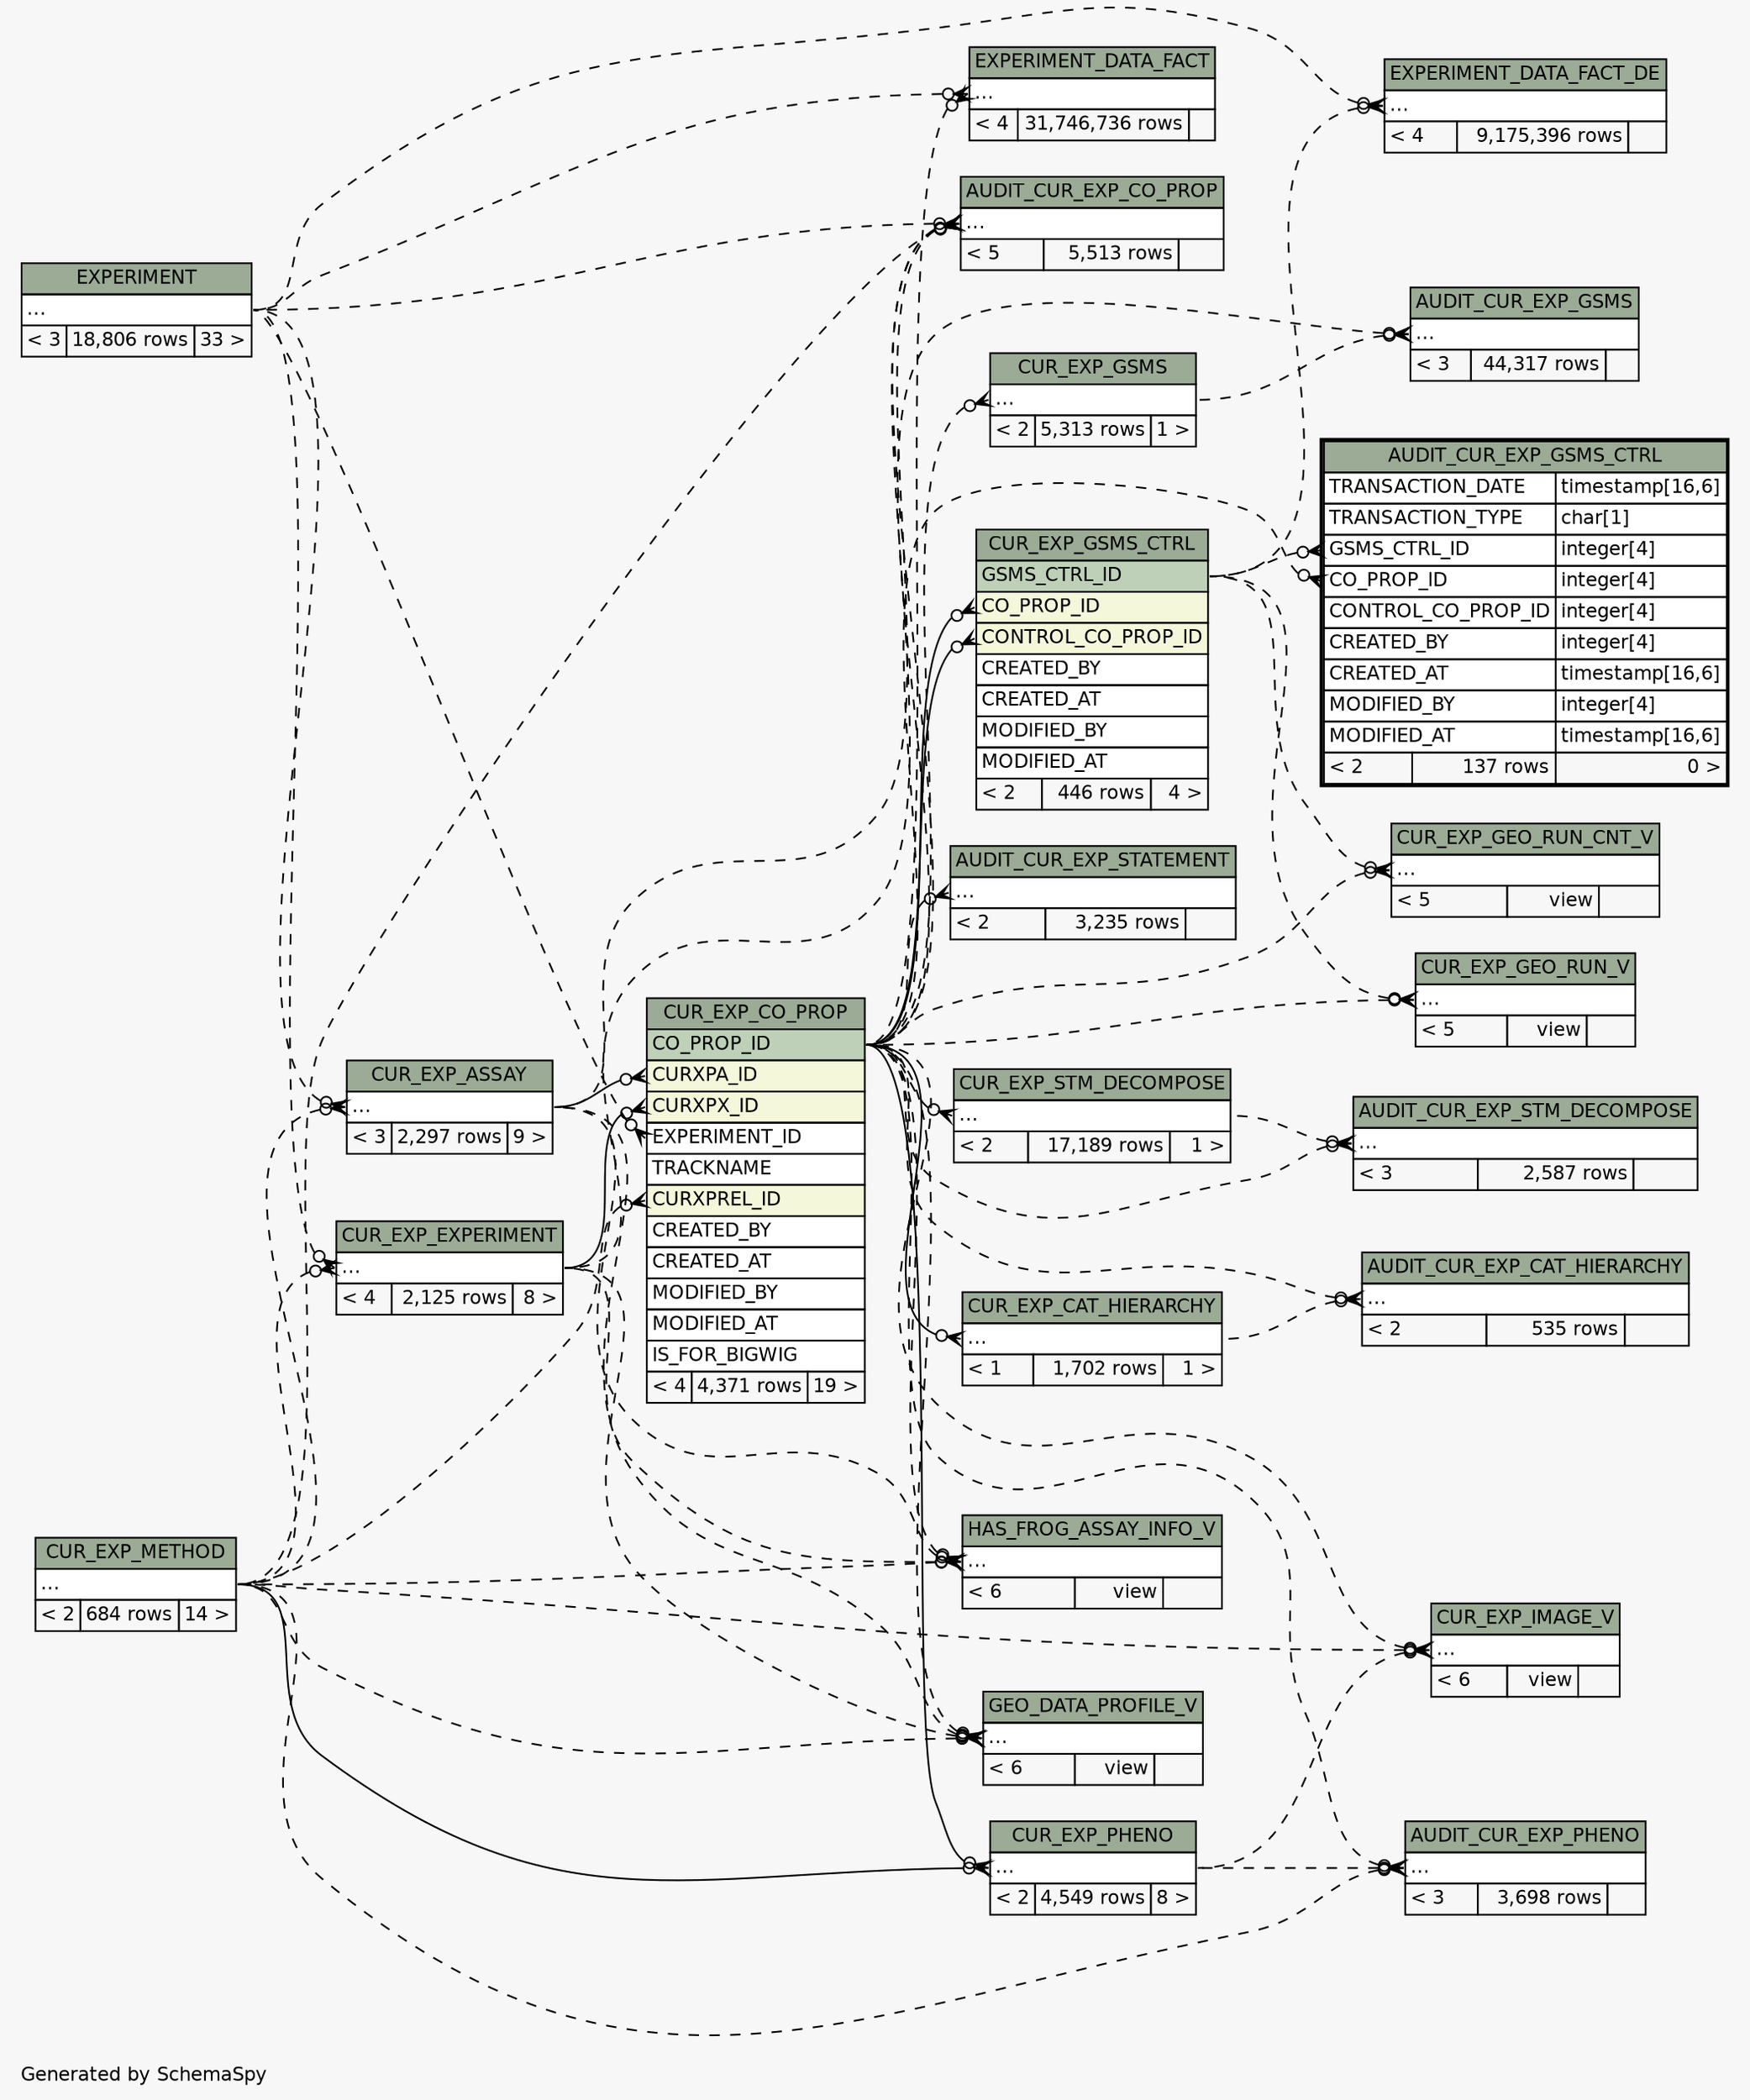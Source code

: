 // dot 2.38.0 on Windows 10 10.0
// SchemaSpy rev Unknown
digraph "impliedTwoDegreesRelationshipsDiagram" {
  graph [
    rankdir="RL"
    bgcolor="#f7f7f7"
    label="\nGenerated by SchemaSpy"
    labeljust="l"
    nodesep="0.18"
    ranksep="0.46"
    fontname="Helvetica"
    fontsize="11"
  ];
  node [
    fontname="Helvetica"
    fontsize="11"
    shape="plaintext"
  ];
  edge [
    arrowsize="0.8"
  ];
  "AUDIT_CUR_EXP_CAT_HIERARCHY":"elipses":w -> "CUR_EXP_CAT_HIERARCHY":"elipses":e [arrowhead=none dir=back arrowtail=crowodot style=dashed];
  "AUDIT_CUR_EXP_CAT_HIERARCHY":"elipses":w -> "CUR_EXP_CO_PROP":"CO_PROP_ID":e [arrowhead=none dir=back arrowtail=crowodot style=dashed];
  "AUDIT_CUR_EXP_CO_PROP":"elipses":w -> "CUR_EXP_CO_PROP":"CO_PROP_ID":e [arrowhead=none dir=back arrowtail=crowodot style=dashed];
  "AUDIT_CUR_EXP_CO_PROP":"elipses":w -> "CUR_EXP_ASSAY":"elipses":e [arrowhead=none dir=back arrowtail=crowodot style=dashed];
  "AUDIT_CUR_EXP_CO_PROP":"elipses":w -> "CUR_EXP_METHOD":"elipses":e [arrowhead=none dir=back arrowtail=crowodot style=dashed];
  "AUDIT_CUR_EXP_CO_PROP":"elipses":w -> "CUR_EXP_EXPERIMENT":"elipses":e [arrowhead=none dir=back arrowtail=crowodot style=dashed];
  "AUDIT_CUR_EXP_CO_PROP":"elipses":w -> "EXPERIMENT":"elipses":e [arrowhead=none dir=back arrowtail=crowodot style=dashed];
  "AUDIT_CUR_EXP_GSMS":"elipses":w -> "CUR_EXP_CO_PROP":"CO_PROP_ID":e [arrowhead=none dir=back arrowtail=crowodot style=dashed];
  "AUDIT_CUR_EXP_GSMS":"elipses":w -> "CUR_EXP_GSMS":"elipses":e [arrowhead=none dir=back arrowtail=crowodot style=dashed];
  "AUDIT_CUR_EXP_GSMS_CTRL":"CO_PROP_ID":w -> "CUR_EXP_CO_PROP":"CO_PROP_ID":e [arrowhead=none dir=back arrowtail=crowodot style=dashed];
  "AUDIT_CUR_EXP_GSMS_CTRL":"GSMS_CTRL_ID":w -> "CUR_EXP_GSMS_CTRL":"GSMS_CTRL_ID":e [arrowhead=none dir=back arrowtail=crowodot style=dashed];
  "AUDIT_CUR_EXP_PHENO":"elipses":w -> "CUR_EXP_CO_PROP":"CO_PROP_ID":e [arrowhead=none dir=back arrowtail=crowodot style=dashed];
  "AUDIT_CUR_EXP_PHENO":"elipses":w -> "CUR_EXP_METHOD":"elipses":e [arrowhead=none dir=back arrowtail=crowodot style=dashed];
  "AUDIT_CUR_EXP_PHENO":"elipses":w -> "CUR_EXP_PHENO":"elipses":e [arrowhead=none dir=back arrowtail=crowodot style=dashed];
  "AUDIT_CUR_EXP_STATEMENT":"elipses":w -> "CUR_EXP_CO_PROP":"CO_PROP_ID":e [arrowhead=none dir=back arrowtail=crowodot style=dashed];
  "AUDIT_CUR_EXP_STM_DECOMPOSE":"elipses":w -> "CUR_EXP_CO_PROP":"CO_PROP_ID":e [arrowhead=none dir=back arrowtail=crowodot style=dashed];
  "AUDIT_CUR_EXP_STM_DECOMPOSE":"elipses":w -> "CUR_EXP_STM_DECOMPOSE":"elipses":e [arrowhead=none dir=back arrowtail=crowodot style=dashed];
  "CUR_EXP_ASSAY":"elipses":w -> "CUR_EXP_METHOD":"elipses":e [arrowhead=none dir=back arrowtail=crowodot style=dashed];
  "CUR_EXP_ASSAY":"elipses":w -> "EXPERIMENT":"elipses":e [arrowhead=none dir=back arrowtail=crowodot style=dashed];
  "CUR_EXP_CAT_HIERARCHY":"elipses":w -> "CUR_EXP_CO_PROP":"CO_PROP_ID":e [arrowhead=none dir=back arrowtail=crowodot];
  "CUR_EXP_CO_PROP":"CURXPA_ID":w -> "CUR_EXP_ASSAY":"elipses":e [arrowhead=none dir=back arrowtail=crowodot];
  "CUR_EXP_CO_PROP":"CURXPREL_ID":w -> "CUR_EXP_METHOD":"elipses":e [arrowhead=none dir=back arrowtail=crowodot style=dashed];
  "CUR_EXP_CO_PROP":"CURXPX_ID":w -> "CUR_EXP_EXPERIMENT":"elipses":e [arrowhead=none dir=back arrowtail=crowodot];
  "CUR_EXP_CO_PROP":"EXPERIMENT_ID":w -> "EXPERIMENT":"elipses":e [arrowhead=none dir=back arrowtail=crowodot style=dashed];
  "CUR_EXP_EXPERIMENT":"elipses":w -> "CUR_EXP_METHOD":"elipses":e [arrowhead=none dir=back arrowtail=crowodot style=dashed];
  "CUR_EXP_EXPERIMENT":"elipses":w -> "EXPERIMENT":"elipses":e [arrowhead=none dir=back arrowtail=crowodot style=dashed];
  "CUR_EXP_GEO_RUN_CNT_V":"elipses":w -> "CUR_EXP_CO_PROP":"CO_PROP_ID":e [arrowhead=none dir=back arrowtail=crowodot style=dashed];
  "CUR_EXP_GEO_RUN_CNT_V":"elipses":w -> "CUR_EXP_GSMS_CTRL":"GSMS_CTRL_ID":e [arrowhead=none dir=back arrowtail=crowodot style=dashed];
  "CUR_EXP_GEO_RUN_V":"elipses":w -> "CUR_EXP_CO_PROP":"CO_PROP_ID":e [arrowhead=none dir=back arrowtail=crowodot style=dashed];
  "CUR_EXP_GEO_RUN_V":"elipses":w -> "CUR_EXP_GSMS_CTRL":"GSMS_CTRL_ID":e [arrowhead=none dir=back arrowtail=crowodot style=dashed];
  "CUR_EXP_GSMS":"elipses":w -> "CUR_EXP_CO_PROP":"CO_PROP_ID":e [arrowhead=none dir=back arrowtail=crowodot style=dashed];
  "CUR_EXP_GSMS_CTRL":"CO_PROP_ID":w -> "CUR_EXP_CO_PROP":"CO_PROP_ID":e [arrowhead=none dir=back arrowtail=crowodot];
  "CUR_EXP_GSMS_CTRL":"CONTROL_CO_PROP_ID":w -> "CUR_EXP_CO_PROP":"CO_PROP_ID":e [arrowhead=none dir=back arrowtail=crowodot];
  "CUR_EXP_IMAGE_V":"elipses":w -> "CUR_EXP_CO_PROP":"CO_PROP_ID":e [arrowhead=none dir=back arrowtail=crowodot style=dashed];
  "CUR_EXP_IMAGE_V":"elipses":w -> "CUR_EXP_METHOD":"elipses":e [arrowhead=none dir=back arrowtail=crowodot style=dashed];
  "CUR_EXP_IMAGE_V":"elipses":w -> "CUR_EXP_PHENO":"elipses":e [arrowhead=none dir=back arrowtail=crowodot style=dashed];
  "CUR_EXP_PHENO":"elipses":w -> "CUR_EXP_CO_PROP":"CO_PROP_ID":e [arrowhead=none dir=back arrowtail=crowodot];
  "CUR_EXP_PHENO":"elipses":w -> "CUR_EXP_METHOD":"elipses":e [arrowhead=none dir=back arrowtail=crowodot];
  "CUR_EXP_STM_DECOMPOSE":"elipses":w -> "CUR_EXP_CO_PROP":"CO_PROP_ID":e [arrowhead=none dir=back arrowtail=crowodot style=dashed];
  "EXPERIMENT_DATA_FACT":"elipses":w -> "CUR_EXP_CO_PROP":"CO_PROP_ID":e [arrowhead=none dir=back arrowtail=crowodot style=dashed];
  "EXPERIMENT_DATA_FACT":"elipses":w -> "EXPERIMENT":"elipses":e [arrowhead=none dir=back arrowtail=crowodot style=dashed];
  "EXPERIMENT_DATA_FACT_DE":"elipses":w -> "EXPERIMENT":"elipses":e [arrowhead=none dir=back arrowtail=crowodot style=dashed];
  "EXPERIMENT_DATA_FACT_DE":"elipses":w -> "CUR_EXP_GSMS_CTRL":"GSMS_CTRL_ID":e [arrowhead=none dir=back arrowtail=crowodot style=dashed];
  "GEO_DATA_PROFILE_V":"elipses":w -> "CUR_EXP_CO_PROP":"CO_PROP_ID":e [arrowhead=none dir=back arrowtail=crowodot style=dashed];
  "GEO_DATA_PROFILE_V":"elipses":w -> "CUR_EXP_ASSAY":"elipses":e [arrowhead=none dir=back arrowtail=crowodot style=dashed];
  "GEO_DATA_PROFILE_V":"elipses":w -> "CUR_EXP_METHOD":"elipses":e [arrowhead=none dir=back arrowtail=crowodot style=dashed];
  "GEO_DATA_PROFILE_V":"elipses":w -> "CUR_EXP_EXPERIMENT":"elipses":e [arrowhead=none dir=back arrowtail=crowodot style=dashed];
  "HAS_FROG_ASSAY_INFO_V":"elipses":w -> "CUR_EXP_CO_PROP":"CO_PROP_ID":e [arrowhead=none dir=back arrowtail=crowodot style=dashed];
  "HAS_FROG_ASSAY_INFO_V":"elipses":w -> "CUR_EXP_ASSAY":"elipses":e [arrowhead=none dir=back arrowtail=crowodot style=dashed];
  "HAS_FROG_ASSAY_INFO_V":"elipses":w -> "CUR_EXP_METHOD":"elipses":e [arrowhead=none dir=back arrowtail=crowodot style=dashed];
  "HAS_FROG_ASSAY_INFO_V":"elipses":w -> "CUR_EXP_EXPERIMENT":"elipses":e [arrowhead=none dir=back arrowtail=crowodot style=dashed];
  "AUDIT_CUR_EXP_CAT_HIERARCHY" [
    label=<
    <TABLE BORDER="0" CELLBORDER="1" CELLSPACING="0" BGCOLOR="#ffffff">
      <TR><TD COLSPAN="3" BGCOLOR="#9bab96" ALIGN="CENTER">AUDIT_CUR_EXP_CAT_HIERARCHY</TD></TR>
      <TR><TD PORT="elipses" COLSPAN="3" ALIGN="LEFT">...</TD></TR>
      <TR><TD ALIGN="LEFT" BGCOLOR="#f7f7f7">&lt; 2</TD><TD ALIGN="RIGHT" BGCOLOR="#f7f7f7">535 rows</TD><TD ALIGN="RIGHT" BGCOLOR="#f7f7f7">  </TD></TR>
    </TABLE>>
    URL="AUDIT_CUR_EXP_CAT_HIERARCHY.html"
    tooltip="AUDIT_CUR_EXP_CAT_HIERARCHY"
  ];
  "AUDIT_CUR_EXP_CO_PROP" [
    label=<
    <TABLE BORDER="0" CELLBORDER="1" CELLSPACING="0" BGCOLOR="#ffffff">
      <TR><TD COLSPAN="3" BGCOLOR="#9bab96" ALIGN="CENTER">AUDIT_CUR_EXP_CO_PROP</TD></TR>
      <TR><TD PORT="elipses" COLSPAN="3" ALIGN="LEFT">...</TD></TR>
      <TR><TD ALIGN="LEFT" BGCOLOR="#f7f7f7">&lt; 5</TD><TD ALIGN="RIGHT" BGCOLOR="#f7f7f7">5,513 rows</TD><TD ALIGN="RIGHT" BGCOLOR="#f7f7f7">  </TD></TR>
    </TABLE>>
    URL="AUDIT_CUR_EXP_CO_PROP.html"
    tooltip="AUDIT_CUR_EXP_CO_PROP"
  ];
  "AUDIT_CUR_EXP_GSMS" [
    label=<
    <TABLE BORDER="0" CELLBORDER="1" CELLSPACING="0" BGCOLOR="#ffffff">
      <TR><TD COLSPAN="3" BGCOLOR="#9bab96" ALIGN="CENTER">AUDIT_CUR_EXP_GSMS</TD></TR>
      <TR><TD PORT="elipses" COLSPAN="3" ALIGN="LEFT">...</TD></TR>
      <TR><TD ALIGN="LEFT" BGCOLOR="#f7f7f7">&lt; 3</TD><TD ALIGN="RIGHT" BGCOLOR="#f7f7f7">44,317 rows</TD><TD ALIGN="RIGHT" BGCOLOR="#f7f7f7">  </TD></TR>
    </TABLE>>
    URL="AUDIT_CUR_EXP_GSMS.html"
    tooltip="AUDIT_CUR_EXP_GSMS"
  ];
  "AUDIT_CUR_EXP_GSMS_CTRL" [
    label=<
    <TABLE BORDER="2" CELLBORDER="1" CELLSPACING="0" BGCOLOR="#ffffff">
      <TR><TD COLSPAN="3" BGCOLOR="#9bab96" ALIGN="CENTER">AUDIT_CUR_EXP_GSMS_CTRL</TD></TR>
      <TR><TD PORT="TRANSACTION_DATE" COLSPAN="2" ALIGN="LEFT">TRANSACTION_DATE</TD><TD PORT="TRANSACTION_DATE.type" ALIGN="LEFT">timestamp[16,6]</TD></TR>
      <TR><TD PORT="TRANSACTION_TYPE" COLSPAN="2" ALIGN="LEFT">TRANSACTION_TYPE</TD><TD PORT="TRANSACTION_TYPE.type" ALIGN="LEFT">char[1]</TD></TR>
      <TR><TD PORT="GSMS_CTRL_ID" COLSPAN="2" ALIGN="LEFT">GSMS_CTRL_ID</TD><TD PORT="GSMS_CTRL_ID.type" ALIGN="LEFT">integer[4]</TD></TR>
      <TR><TD PORT="CO_PROP_ID" COLSPAN="2" ALIGN="LEFT">CO_PROP_ID</TD><TD PORT="CO_PROP_ID.type" ALIGN="LEFT">integer[4]</TD></TR>
      <TR><TD PORT="CONTROL_CO_PROP_ID" COLSPAN="2" ALIGN="LEFT">CONTROL_CO_PROP_ID</TD><TD PORT="CONTROL_CO_PROP_ID.type" ALIGN="LEFT">integer[4]</TD></TR>
      <TR><TD PORT="CREATED_BY" COLSPAN="2" ALIGN="LEFT">CREATED_BY</TD><TD PORT="CREATED_BY.type" ALIGN="LEFT">integer[4]</TD></TR>
      <TR><TD PORT="CREATED_AT" COLSPAN="2" ALIGN="LEFT">CREATED_AT</TD><TD PORT="CREATED_AT.type" ALIGN="LEFT">timestamp[16,6]</TD></TR>
      <TR><TD PORT="MODIFIED_BY" COLSPAN="2" ALIGN="LEFT">MODIFIED_BY</TD><TD PORT="MODIFIED_BY.type" ALIGN="LEFT">integer[4]</TD></TR>
      <TR><TD PORT="MODIFIED_AT" COLSPAN="2" ALIGN="LEFT">MODIFIED_AT</TD><TD PORT="MODIFIED_AT.type" ALIGN="LEFT">timestamp[16,6]</TD></TR>
      <TR><TD ALIGN="LEFT" BGCOLOR="#f7f7f7">&lt; 2</TD><TD ALIGN="RIGHT" BGCOLOR="#f7f7f7">137 rows</TD><TD ALIGN="RIGHT" BGCOLOR="#f7f7f7">0 &gt;</TD></TR>
    </TABLE>>
    URL="AUDIT_CUR_EXP_GSMS_CTRL.html"
    tooltip="AUDIT_CUR_EXP_GSMS_CTRL"
  ];
  "AUDIT_CUR_EXP_PHENO" [
    label=<
    <TABLE BORDER="0" CELLBORDER="1" CELLSPACING="0" BGCOLOR="#ffffff">
      <TR><TD COLSPAN="3" BGCOLOR="#9bab96" ALIGN="CENTER">AUDIT_CUR_EXP_PHENO</TD></TR>
      <TR><TD PORT="elipses" COLSPAN="3" ALIGN="LEFT">...</TD></TR>
      <TR><TD ALIGN="LEFT" BGCOLOR="#f7f7f7">&lt; 3</TD><TD ALIGN="RIGHT" BGCOLOR="#f7f7f7">3,698 rows</TD><TD ALIGN="RIGHT" BGCOLOR="#f7f7f7">  </TD></TR>
    </TABLE>>
    URL="AUDIT_CUR_EXP_PHENO.html"
    tooltip="AUDIT_CUR_EXP_PHENO"
  ];
  "AUDIT_CUR_EXP_STATEMENT" [
    label=<
    <TABLE BORDER="0" CELLBORDER="1" CELLSPACING="0" BGCOLOR="#ffffff">
      <TR><TD COLSPAN="3" BGCOLOR="#9bab96" ALIGN="CENTER">AUDIT_CUR_EXP_STATEMENT</TD></TR>
      <TR><TD PORT="elipses" COLSPAN="3" ALIGN="LEFT">...</TD></TR>
      <TR><TD ALIGN="LEFT" BGCOLOR="#f7f7f7">&lt; 2</TD><TD ALIGN="RIGHT" BGCOLOR="#f7f7f7">3,235 rows</TD><TD ALIGN="RIGHT" BGCOLOR="#f7f7f7">  </TD></TR>
    </TABLE>>
    URL="AUDIT_CUR_EXP_STATEMENT.html"
    tooltip="AUDIT_CUR_EXP_STATEMENT"
  ];
  "AUDIT_CUR_EXP_STM_DECOMPOSE" [
    label=<
    <TABLE BORDER="0" CELLBORDER="1" CELLSPACING="0" BGCOLOR="#ffffff">
      <TR><TD COLSPAN="3" BGCOLOR="#9bab96" ALIGN="CENTER">AUDIT_CUR_EXP_STM_DECOMPOSE</TD></TR>
      <TR><TD PORT="elipses" COLSPAN="3" ALIGN="LEFT">...</TD></TR>
      <TR><TD ALIGN="LEFT" BGCOLOR="#f7f7f7">&lt; 3</TD><TD ALIGN="RIGHT" BGCOLOR="#f7f7f7">2,587 rows</TD><TD ALIGN="RIGHT" BGCOLOR="#f7f7f7">  </TD></TR>
    </TABLE>>
    URL="AUDIT_CUR_EXP_STM_DECOMPOSE.html"
    tooltip="AUDIT_CUR_EXP_STM_DECOMPOSE"
  ];
  "CUR_EXP_ASSAY" [
    label=<
    <TABLE BORDER="0" CELLBORDER="1" CELLSPACING="0" BGCOLOR="#ffffff">
      <TR><TD COLSPAN="3" BGCOLOR="#9bab96" ALIGN="CENTER">CUR_EXP_ASSAY</TD></TR>
      <TR><TD PORT="elipses" COLSPAN="3" ALIGN="LEFT">...</TD></TR>
      <TR><TD ALIGN="LEFT" BGCOLOR="#f7f7f7">&lt; 3</TD><TD ALIGN="RIGHT" BGCOLOR="#f7f7f7">2,297 rows</TD><TD ALIGN="RIGHT" BGCOLOR="#f7f7f7">9 &gt;</TD></TR>
    </TABLE>>
    URL="CUR_EXP_ASSAY.html"
    tooltip="CUR_EXP_ASSAY"
  ];
  "CUR_EXP_CAT_HIERARCHY" [
    label=<
    <TABLE BORDER="0" CELLBORDER="1" CELLSPACING="0" BGCOLOR="#ffffff">
      <TR><TD COLSPAN="3" BGCOLOR="#9bab96" ALIGN="CENTER">CUR_EXP_CAT_HIERARCHY</TD></TR>
      <TR><TD PORT="elipses" COLSPAN="3" ALIGN="LEFT">...</TD></TR>
      <TR><TD ALIGN="LEFT" BGCOLOR="#f7f7f7">&lt; 1</TD><TD ALIGN="RIGHT" BGCOLOR="#f7f7f7">1,702 rows</TD><TD ALIGN="RIGHT" BGCOLOR="#f7f7f7">1 &gt;</TD></TR>
    </TABLE>>
    URL="CUR_EXP_CAT_HIERARCHY.html"
    tooltip="CUR_EXP_CAT_HIERARCHY"
  ];
  "CUR_EXP_CO_PROP" [
    label=<
    <TABLE BORDER="0" CELLBORDER="1" CELLSPACING="0" BGCOLOR="#ffffff">
      <TR><TD COLSPAN="3" BGCOLOR="#9bab96" ALIGN="CENTER">CUR_EXP_CO_PROP</TD></TR>
      <TR><TD PORT="CO_PROP_ID" COLSPAN="3" BGCOLOR="#bed1b8" ALIGN="LEFT">CO_PROP_ID</TD></TR>
      <TR><TD PORT="CURXPA_ID" COLSPAN="3" BGCOLOR="#f4f7da" ALIGN="LEFT">CURXPA_ID</TD></TR>
      <TR><TD PORT="CURXPX_ID" COLSPAN="3" BGCOLOR="#f4f7da" ALIGN="LEFT">CURXPX_ID</TD></TR>
      <TR><TD PORT="EXPERIMENT_ID" COLSPAN="3" ALIGN="LEFT">EXPERIMENT_ID</TD></TR>
      <TR><TD PORT="TRACKNAME" COLSPAN="3" ALIGN="LEFT">TRACKNAME</TD></TR>
      <TR><TD PORT="CURXPREL_ID" COLSPAN="3" BGCOLOR="#f4f7da" ALIGN="LEFT">CURXPREL_ID</TD></TR>
      <TR><TD PORT="CREATED_BY" COLSPAN="3" ALIGN="LEFT">CREATED_BY</TD></TR>
      <TR><TD PORT="CREATED_AT" COLSPAN="3" ALIGN="LEFT">CREATED_AT</TD></TR>
      <TR><TD PORT="MODIFIED_BY" COLSPAN="3" ALIGN="LEFT">MODIFIED_BY</TD></TR>
      <TR><TD PORT="MODIFIED_AT" COLSPAN="3" ALIGN="LEFT">MODIFIED_AT</TD></TR>
      <TR><TD PORT="IS_FOR_BIGWIG" COLSPAN="3" ALIGN="LEFT">IS_FOR_BIGWIG</TD></TR>
      <TR><TD ALIGN="LEFT" BGCOLOR="#f7f7f7">&lt; 4</TD><TD ALIGN="RIGHT" BGCOLOR="#f7f7f7">4,371 rows</TD><TD ALIGN="RIGHT" BGCOLOR="#f7f7f7">19 &gt;</TD></TR>
    </TABLE>>
    URL="CUR_EXP_CO_PROP.html"
    tooltip="CUR_EXP_CO_PROP"
  ];
  "CUR_EXP_EXPERIMENT" [
    label=<
    <TABLE BORDER="0" CELLBORDER="1" CELLSPACING="0" BGCOLOR="#ffffff">
      <TR><TD COLSPAN="3" BGCOLOR="#9bab96" ALIGN="CENTER">CUR_EXP_EXPERIMENT</TD></TR>
      <TR><TD PORT="elipses" COLSPAN="3" ALIGN="LEFT">...</TD></TR>
      <TR><TD ALIGN="LEFT" BGCOLOR="#f7f7f7">&lt; 4</TD><TD ALIGN="RIGHT" BGCOLOR="#f7f7f7">2,125 rows</TD><TD ALIGN="RIGHT" BGCOLOR="#f7f7f7">8 &gt;</TD></TR>
    </TABLE>>
    URL="CUR_EXP_EXPERIMENT.html"
    tooltip="CUR_EXP_EXPERIMENT"
  ];
  "CUR_EXP_GEO_RUN_CNT_V" [
    label=<
    <TABLE BORDER="0" CELLBORDER="1" CELLSPACING="0" BGCOLOR="#ffffff">
      <TR><TD COLSPAN="3" BGCOLOR="#9bab96" ALIGN="CENTER">CUR_EXP_GEO_RUN_CNT_V</TD></TR>
      <TR><TD PORT="elipses" COLSPAN="3" ALIGN="LEFT">...</TD></TR>
      <TR><TD ALIGN="LEFT" BGCOLOR="#f7f7f7">&lt; 5</TD><TD ALIGN="RIGHT" BGCOLOR="#f7f7f7">view</TD><TD ALIGN="RIGHT" BGCOLOR="#f7f7f7">  </TD></TR>
    </TABLE>>
    URL="CUR_EXP_GEO_RUN_CNT_V.html"
    tooltip="CUR_EXP_GEO_RUN_CNT_V"
  ];
  "CUR_EXP_GEO_RUN_V" [
    label=<
    <TABLE BORDER="0" CELLBORDER="1" CELLSPACING="0" BGCOLOR="#ffffff">
      <TR><TD COLSPAN="3" BGCOLOR="#9bab96" ALIGN="CENTER">CUR_EXP_GEO_RUN_V</TD></TR>
      <TR><TD PORT="elipses" COLSPAN="3" ALIGN="LEFT">...</TD></TR>
      <TR><TD ALIGN="LEFT" BGCOLOR="#f7f7f7">&lt; 5</TD><TD ALIGN="RIGHT" BGCOLOR="#f7f7f7">view</TD><TD ALIGN="RIGHT" BGCOLOR="#f7f7f7">  </TD></TR>
    </TABLE>>
    URL="CUR_EXP_GEO_RUN_V.html"
    tooltip="CUR_EXP_GEO_RUN_V"
  ];
  "CUR_EXP_GSMS" [
    label=<
    <TABLE BORDER="0" CELLBORDER="1" CELLSPACING="0" BGCOLOR="#ffffff">
      <TR><TD COLSPAN="3" BGCOLOR="#9bab96" ALIGN="CENTER">CUR_EXP_GSMS</TD></TR>
      <TR><TD PORT="elipses" COLSPAN="3" ALIGN="LEFT">...</TD></TR>
      <TR><TD ALIGN="LEFT" BGCOLOR="#f7f7f7">&lt; 2</TD><TD ALIGN="RIGHT" BGCOLOR="#f7f7f7">5,313 rows</TD><TD ALIGN="RIGHT" BGCOLOR="#f7f7f7">1 &gt;</TD></TR>
    </TABLE>>
    URL="CUR_EXP_GSMS.html"
    tooltip="CUR_EXP_GSMS"
  ];
  "CUR_EXP_GSMS_CTRL" [
    label=<
    <TABLE BORDER="0" CELLBORDER="1" CELLSPACING="0" BGCOLOR="#ffffff">
      <TR><TD COLSPAN="3" BGCOLOR="#9bab96" ALIGN="CENTER">CUR_EXP_GSMS_CTRL</TD></TR>
      <TR><TD PORT="GSMS_CTRL_ID" COLSPAN="3" BGCOLOR="#bed1b8" ALIGN="LEFT">GSMS_CTRL_ID</TD></TR>
      <TR><TD PORT="CO_PROP_ID" COLSPAN="3" BGCOLOR="#f4f7da" ALIGN="LEFT">CO_PROP_ID</TD></TR>
      <TR><TD PORT="CONTROL_CO_PROP_ID" COLSPAN="3" BGCOLOR="#f4f7da" ALIGN="LEFT">CONTROL_CO_PROP_ID</TD></TR>
      <TR><TD PORT="CREATED_BY" COLSPAN="3" ALIGN="LEFT">CREATED_BY</TD></TR>
      <TR><TD PORT="CREATED_AT" COLSPAN="3" ALIGN="LEFT">CREATED_AT</TD></TR>
      <TR><TD PORT="MODIFIED_BY" COLSPAN="3" ALIGN="LEFT">MODIFIED_BY</TD></TR>
      <TR><TD PORT="MODIFIED_AT" COLSPAN="3" ALIGN="LEFT">MODIFIED_AT</TD></TR>
      <TR><TD ALIGN="LEFT" BGCOLOR="#f7f7f7">&lt; 2</TD><TD ALIGN="RIGHT" BGCOLOR="#f7f7f7">446 rows</TD><TD ALIGN="RIGHT" BGCOLOR="#f7f7f7">4 &gt;</TD></TR>
    </TABLE>>
    URL="CUR_EXP_GSMS_CTRL.html"
    tooltip="CUR_EXP_GSMS_CTRL"
  ];
  "CUR_EXP_IMAGE_V" [
    label=<
    <TABLE BORDER="0" CELLBORDER="1" CELLSPACING="0" BGCOLOR="#ffffff">
      <TR><TD COLSPAN="3" BGCOLOR="#9bab96" ALIGN="CENTER">CUR_EXP_IMAGE_V</TD></TR>
      <TR><TD PORT="elipses" COLSPAN="3" ALIGN="LEFT">...</TD></TR>
      <TR><TD ALIGN="LEFT" BGCOLOR="#f7f7f7">&lt; 6</TD><TD ALIGN="RIGHT" BGCOLOR="#f7f7f7">view</TD><TD ALIGN="RIGHT" BGCOLOR="#f7f7f7">  </TD></TR>
    </TABLE>>
    URL="CUR_EXP_IMAGE_V.html"
    tooltip="CUR_EXP_IMAGE_V"
  ];
  "CUR_EXP_METHOD" [
    label=<
    <TABLE BORDER="0" CELLBORDER="1" CELLSPACING="0" BGCOLOR="#ffffff">
      <TR><TD COLSPAN="3" BGCOLOR="#9bab96" ALIGN="CENTER">CUR_EXP_METHOD</TD></TR>
      <TR><TD PORT="elipses" COLSPAN="3" ALIGN="LEFT">...</TD></TR>
      <TR><TD ALIGN="LEFT" BGCOLOR="#f7f7f7">&lt; 2</TD><TD ALIGN="RIGHT" BGCOLOR="#f7f7f7">684 rows</TD><TD ALIGN="RIGHT" BGCOLOR="#f7f7f7">14 &gt;</TD></TR>
    </TABLE>>
    URL="CUR_EXP_METHOD.html"
    tooltip="CUR_EXP_METHOD"
  ];
  "CUR_EXP_PHENO" [
    label=<
    <TABLE BORDER="0" CELLBORDER="1" CELLSPACING="0" BGCOLOR="#ffffff">
      <TR><TD COLSPAN="3" BGCOLOR="#9bab96" ALIGN="CENTER">CUR_EXP_PHENO</TD></TR>
      <TR><TD PORT="elipses" COLSPAN="3" ALIGN="LEFT">...</TD></TR>
      <TR><TD ALIGN="LEFT" BGCOLOR="#f7f7f7">&lt; 2</TD><TD ALIGN="RIGHT" BGCOLOR="#f7f7f7">4,549 rows</TD><TD ALIGN="RIGHT" BGCOLOR="#f7f7f7">8 &gt;</TD></TR>
    </TABLE>>
    URL="CUR_EXP_PHENO.html"
    tooltip="CUR_EXP_PHENO"
  ];
  "CUR_EXP_STM_DECOMPOSE" [
    label=<
    <TABLE BORDER="0" CELLBORDER="1" CELLSPACING="0" BGCOLOR="#ffffff">
      <TR><TD COLSPAN="3" BGCOLOR="#9bab96" ALIGN="CENTER">CUR_EXP_STM_DECOMPOSE</TD></TR>
      <TR><TD PORT="elipses" COLSPAN="3" ALIGN="LEFT">...</TD></TR>
      <TR><TD ALIGN="LEFT" BGCOLOR="#f7f7f7">&lt; 2</TD><TD ALIGN="RIGHT" BGCOLOR="#f7f7f7">17,189 rows</TD><TD ALIGN="RIGHT" BGCOLOR="#f7f7f7">1 &gt;</TD></TR>
    </TABLE>>
    URL="CUR_EXP_STM_DECOMPOSE.html"
    tooltip="CUR_EXP_STM_DECOMPOSE"
  ];
  "EXPERIMENT" [
    label=<
    <TABLE BORDER="0" CELLBORDER="1" CELLSPACING="0" BGCOLOR="#ffffff">
      <TR><TD COLSPAN="3" BGCOLOR="#9bab96" ALIGN="CENTER">EXPERIMENT</TD></TR>
      <TR><TD PORT="elipses" COLSPAN="3" ALIGN="LEFT">...</TD></TR>
      <TR><TD ALIGN="LEFT" BGCOLOR="#f7f7f7">&lt; 3</TD><TD ALIGN="RIGHT" BGCOLOR="#f7f7f7">18,806 rows</TD><TD ALIGN="RIGHT" BGCOLOR="#f7f7f7">33 &gt;</TD></TR>
    </TABLE>>
    URL="EXPERIMENT.html"
    tooltip="EXPERIMENT"
  ];
  "EXPERIMENT_DATA_FACT" [
    label=<
    <TABLE BORDER="0" CELLBORDER="1" CELLSPACING="0" BGCOLOR="#ffffff">
      <TR><TD COLSPAN="3" BGCOLOR="#9bab96" ALIGN="CENTER">EXPERIMENT_DATA_FACT</TD></TR>
      <TR><TD PORT="elipses" COLSPAN="3" ALIGN="LEFT">...</TD></TR>
      <TR><TD ALIGN="LEFT" BGCOLOR="#f7f7f7">&lt; 4</TD><TD ALIGN="RIGHT" BGCOLOR="#f7f7f7">31,746,736 rows</TD><TD ALIGN="RIGHT" BGCOLOR="#f7f7f7">  </TD></TR>
    </TABLE>>
    URL="EXPERIMENT_DATA_FACT.html"
    tooltip="EXPERIMENT_DATA_FACT"
  ];
  "EXPERIMENT_DATA_FACT_DE" [
    label=<
    <TABLE BORDER="0" CELLBORDER="1" CELLSPACING="0" BGCOLOR="#ffffff">
      <TR><TD COLSPAN="3" BGCOLOR="#9bab96" ALIGN="CENTER">EXPERIMENT_DATA_FACT_DE</TD></TR>
      <TR><TD PORT="elipses" COLSPAN="3" ALIGN="LEFT">...</TD></TR>
      <TR><TD ALIGN="LEFT" BGCOLOR="#f7f7f7">&lt; 4</TD><TD ALIGN="RIGHT" BGCOLOR="#f7f7f7">9,175,396 rows</TD><TD ALIGN="RIGHT" BGCOLOR="#f7f7f7">  </TD></TR>
    </TABLE>>
    URL="EXPERIMENT_DATA_FACT_DE.html"
    tooltip="EXPERIMENT_DATA_FACT_DE"
  ];
  "GEO_DATA_PROFILE_V" [
    label=<
    <TABLE BORDER="0" CELLBORDER="1" CELLSPACING="0" BGCOLOR="#ffffff">
      <TR><TD COLSPAN="3" BGCOLOR="#9bab96" ALIGN="CENTER">GEO_DATA_PROFILE_V</TD></TR>
      <TR><TD PORT="elipses" COLSPAN="3" ALIGN="LEFT">...</TD></TR>
      <TR><TD ALIGN="LEFT" BGCOLOR="#f7f7f7">&lt; 6</TD><TD ALIGN="RIGHT" BGCOLOR="#f7f7f7">view</TD><TD ALIGN="RIGHT" BGCOLOR="#f7f7f7">  </TD></TR>
    </TABLE>>
    URL="GEO_DATA_PROFILE_V.html"
    tooltip="GEO_DATA_PROFILE_V"
  ];
  "HAS_FROG_ASSAY_INFO_V" [
    label=<
    <TABLE BORDER="0" CELLBORDER="1" CELLSPACING="0" BGCOLOR="#ffffff">
      <TR><TD COLSPAN="3" BGCOLOR="#9bab96" ALIGN="CENTER">HAS_FROG_ASSAY_INFO_V</TD></TR>
      <TR><TD PORT="elipses" COLSPAN="3" ALIGN="LEFT">...</TD></TR>
      <TR><TD ALIGN="LEFT" BGCOLOR="#f7f7f7">&lt; 6</TD><TD ALIGN="RIGHT" BGCOLOR="#f7f7f7">view</TD><TD ALIGN="RIGHT" BGCOLOR="#f7f7f7">  </TD></TR>
    </TABLE>>
    URL="HAS_FROG_ASSAY_INFO_V.html"
    tooltip="HAS_FROG_ASSAY_INFO_V"
  ];
}
